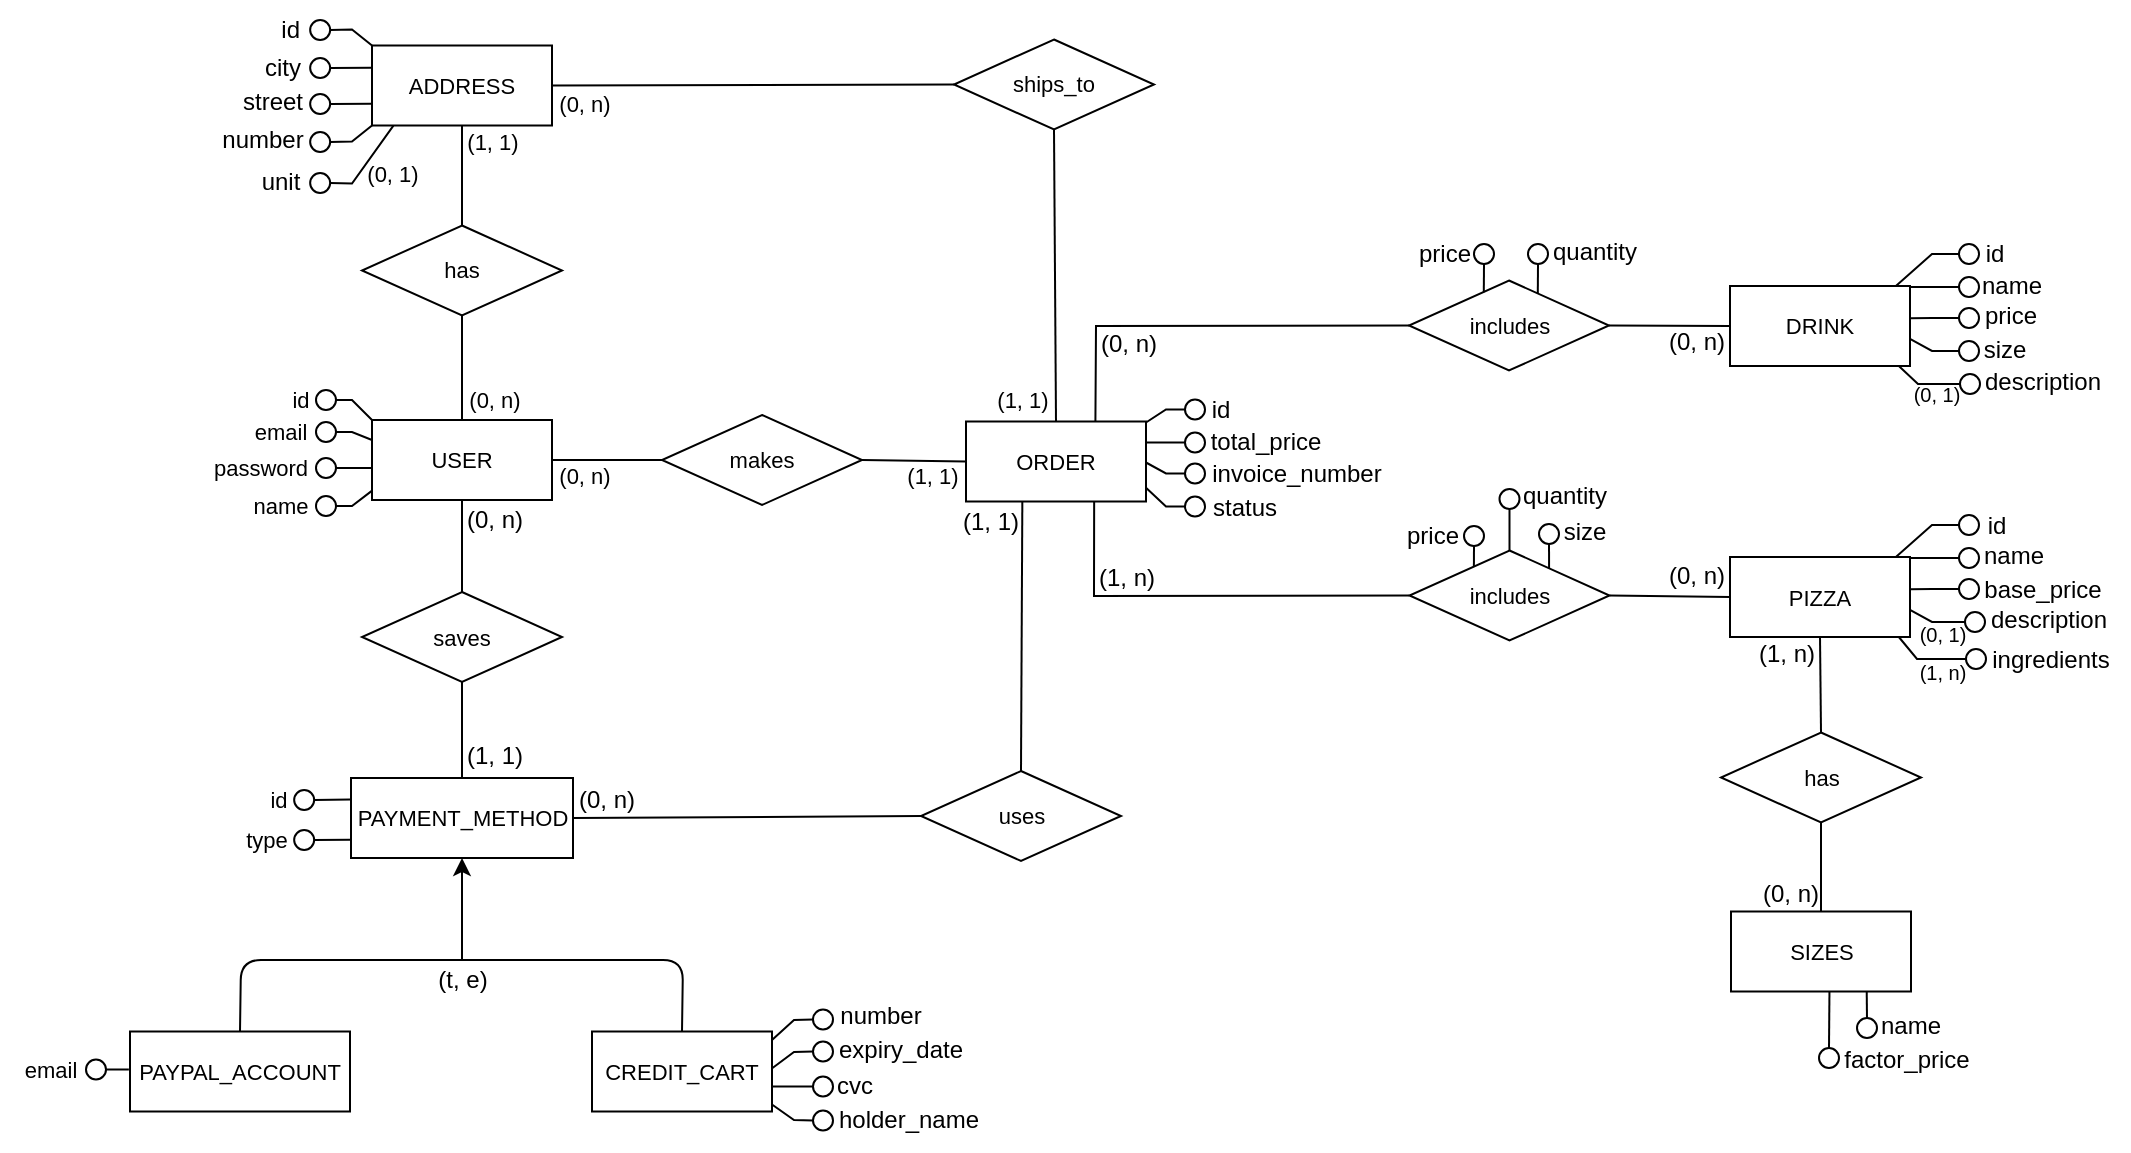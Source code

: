 <mxfile>
    <diagram id="ujC7qTXvSFnnNTNIpO98" name="Page-1">
        <mxGraphModel dx="614" dy="354" grid="1" gridSize="10" guides="1" tooltips="1" connect="1" arrows="1" fold="1" page="1" pageScale="1" pageWidth="1100" pageHeight="850" math="0" shadow="0">
            <root>
                <mxCell id="0"/>
                <mxCell id="1" parent="0"/>
                <mxCell id="2" value="&lt;font style=&quot;color: light-dark(rgb(0, 0, 0), rgb(255, 255, 255));&quot;&gt;USER&lt;/font&gt;" style="rounded=0;whiteSpace=wrap;html=1;fillColor=none;fontSize=11;" parent="1" vertex="1">
                    <mxGeometry x="206" y="311" width="90" height="40" as="geometry"/>
                </mxCell>
                <mxCell id="3" value="" style="ellipse;whiteSpace=wrap;html=1;aspect=fixed;fillColor=light-dark(#FFFFFF,#FFFFFF);fontSize=11;" parent="1" vertex="1">
                    <mxGeometry x="178" y="296" width="10" height="10" as="geometry"/>
                </mxCell>
                <mxCell id="4" value="id" style="text;html=1;align=center;verticalAlign=middle;resizable=0;points=[];autosize=1;strokeColor=none;fillColor=none;fontSize=11;" parent="1" vertex="1">
                    <mxGeometry x="155" y="286" width="30" height="30" as="geometry"/>
                </mxCell>
                <mxCell id="5" value="email" style="text;html=1;align=center;verticalAlign=middle;resizable=0;points=[];autosize=1;strokeColor=none;fillColor=none;fontSize=11;" parent="1" vertex="1">
                    <mxGeometry x="135" y="302" width="50" height="30" as="geometry"/>
                </mxCell>
                <mxCell id="6" value="" style="endArrow=none;html=1;rounded=0;entryX=1;entryY=0.5;entryDx=0;entryDy=0;exitX=0;exitY=0.25;exitDx=0;exitDy=0;fontSize=11;" parent="1" source="2" target="8" edge="1">
                    <mxGeometry width="50" height="50" relative="1" as="geometry">
                        <mxPoint x="206" y="315.8" as="sourcePoint"/>
                        <mxPoint x="176" y="315.8" as="targetPoint"/>
                        <Array as="points">
                            <mxPoint x="196" y="317"/>
                        </Array>
                    </mxGeometry>
                </mxCell>
                <mxCell id="7" value="password" style="text;html=1;align=center;verticalAlign=middle;resizable=0;points=[];autosize=1;strokeColor=none;fillColor=none;fontSize=11;" parent="1" vertex="1">
                    <mxGeometry x="115" y="320" width="70" height="30" as="geometry"/>
                </mxCell>
                <mxCell id="8" value="" style="ellipse;whiteSpace=wrap;html=1;aspect=fixed;fillColor=light-dark(#FFFFFF,#FFFFFF);fontSize=11;" parent="1" vertex="1">
                    <mxGeometry x="178" y="312" width="10" height="10" as="geometry"/>
                </mxCell>
                <mxCell id="9" value="" style="endArrow=none;html=1;rounded=0;entryX=-0.003;entryY=0.889;entryDx=0;entryDy=0;exitX=1;exitY=0.5;exitDx=0;exitDy=0;fontSize=11;entryPerimeter=0;" parent="1" source="11" target="2" edge="1">
                    <mxGeometry width="50" height="50" relative="1" as="geometry">
                        <mxPoint x="196" y="359" as="sourcePoint"/>
                        <mxPoint x="216" y="374" as="targetPoint"/>
                        <Array as="points">
                            <mxPoint x="196" y="354"/>
                        </Array>
                    </mxGeometry>
                </mxCell>
                <mxCell id="10" value="name" style="text;html=1;align=center;verticalAlign=middle;resizable=0;points=[];autosize=1;strokeColor=none;fillColor=none;fontSize=11;" parent="1" vertex="1">
                    <mxGeometry x="135" y="339" width="50" height="30" as="geometry"/>
                </mxCell>
                <mxCell id="11" value="" style="ellipse;whiteSpace=wrap;html=1;aspect=fixed;fillColor=none;fontSize=11;" parent="1" vertex="1">
                    <mxGeometry x="178" y="349" width="10" height="10" as="geometry"/>
                </mxCell>
                <mxCell id="12" value="&lt;font style=&quot;font-size: 11px; color: light-dark(rgb(0, 0, 0), rgb(255, 255, 255));&quot;&gt;(0, n)&lt;/font&gt;" style="text;html=1;align=center;verticalAlign=middle;resizable=0;points=[];autosize=1;strokeColor=none;fillColor=none;" parent="1" vertex="1">
                    <mxGeometry x="287" y="323.5" width="50" height="30" as="geometry"/>
                </mxCell>
                <mxCell id="13" value="" style="endArrow=none;html=1;rounded=0;entryX=1;entryY=0.5;entryDx=0;entryDy=0;fontSize=11;" parent="1" target="15" edge="1">
                    <mxGeometry width="50" height="50" relative="1" as="geometry">
                        <mxPoint x="206" y="335" as="sourcePoint"/>
                        <mxPoint x="181" y="336" as="targetPoint"/>
                    </mxGeometry>
                </mxCell>
                <mxCell id="14" value="" style="endArrow=none;html=1;rounded=0;fontSize=11;exitX=1;exitY=0.5;exitDx=0;exitDy=0;entryX=0;entryY=0.5;entryDx=0;entryDy=0;" parent="1" source="2" target="17" edge="1">
                    <mxGeometry width="50" height="50" relative="1" as="geometry">
                        <mxPoint x="280" y="341.5" as="sourcePoint"/>
                        <mxPoint x="320" y="331.5" as="targetPoint"/>
                        <Array as="points"/>
                    </mxGeometry>
                </mxCell>
                <mxCell id="15" value="" style="ellipse;whiteSpace=wrap;html=1;aspect=fixed;fillColor=none;fontSize=11;" parent="1" vertex="1">
                    <mxGeometry x="178" y="330" width="10" height="10" as="geometry"/>
                </mxCell>
                <mxCell id="16" value="" style="endArrow=none;html=1;rounded=0;exitX=0;exitY=0;exitDx=0;exitDy=0;fontSize=11;entryX=1;entryY=0.5;entryDx=0;entryDy=0;" parent="1" source="2" target="3" edge="1">
                    <mxGeometry width="50" height="50" relative="1" as="geometry">
                        <mxPoint x="216" y="331" as="sourcePoint"/>
                        <mxPoint x="186" y="306" as="targetPoint"/>
                        <Array as="points">
                            <mxPoint x="196" y="301"/>
                        </Array>
                    </mxGeometry>
                </mxCell>
                <mxCell id="17" value="makes" style="shape=rhombus;perimeter=rhombusPerimeter;whiteSpace=wrap;html=1;align=center;fillColor=none;fontSize=11;" parent="1" vertex="1">
                    <mxGeometry x="351" y="308.5" width="100" height="45" as="geometry"/>
                </mxCell>
                <mxCell id="19" value="has" style="shape=rhombus;perimeter=rhombusPerimeter;whiteSpace=wrap;html=1;align=center;fillColor=none;fontSize=11;" parent="1" vertex="1">
                    <mxGeometry x="201" y="213.75" width="100" height="45" as="geometry"/>
                </mxCell>
                <mxCell id="20" value="" style="endArrow=none;html=1;rounded=0;fontSize=11;exitX=0.5;exitY=0;exitDx=0;exitDy=0;entryX=0.5;entryY=1;entryDx=0;entryDy=0;" parent="1" source="2" target="19" edge="1">
                    <mxGeometry width="50" height="50" relative="1" as="geometry">
                        <mxPoint x="306" y="341" as="sourcePoint"/>
                        <mxPoint x="363" y="341" as="targetPoint"/>
                        <Array as="points"/>
                    </mxGeometry>
                </mxCell>
                <mxCell id="21" value="" style="endArrow=none;html=1;rounded=0;fontSize=11;exitX=0.5;exitY=0;exitDx=0;exitDy=0;entryX=0.5;entryY=1;entryDx=0;entryDy=0;" parent="1" source="19" target="79" edge="1">
                    <mxGeometry width="50" height="50" relative="1" as="geometry">
                        <mxPoint x="261" y="328.75" as="sourcePoint"/>
                        <mxPoint x="167" y="220.25" as="targetPoint"/>
                        <Array as="points"/>
                    </mxGeometry>
                </mxCell>
                <mxCell id="22" value="&lt;font style=&quot;font-size: 11px; color: light-dark(rgb(0, 0, 0), rgb(255, 255, 255));&quot;&gt;(0, n)&lt;/font&gt;" style="text;html=1;align=center;verticalAlign=middle;resizable=0;points=[];autosize=1;strokeColor=none;fillColor=none;" parent="1" vertex="1">
                    <mxGeometry x="242" y="286" width="50" height="30" as="geometry"/>
                </mxCell>
                <mxCell id="23" value="&lt;font style=&quot;font-size: 11px; color: light-dark(rgb(0, 0, 0), rgb(255, 255, 255));&quot;&gt;(1, 1)&lt;/font&gt;" style="text;html=1;align=center;verticalAlign=middle;resizable=0;points=[];autosize=1;strokeColor=none;fillColor=none;" parent="1" vertex="1">
                    <mxGeometry x="241" y="156.75" width="50" height="30" as="geometry"/>
                </mxCell>
                <mxCell id="lTCLBKJIologyi5DEeY1-86" value="ORDER" style="rounded=0;whiteSpace=wrap;html=1;fillColor=none;fontSize=11;" parent="1" vertex="1">
                    <mxGeometry x="503" y="311.75" width="90" height="40" as="geometry"/>
                </mxCell>
                <mxCell id="lTCLBKJIologyi5DEeY1-87" value="total_price" style="text;strokeColor=none;align=center;fillColor=none;html=1;verticalAlign=middle;whiteSpace=wrap;rounded=0;" parent="1" vertex="1">
                    <mxGeometry x="622.5" y="307.25" width="60" height="30" as="geometry"/>
                </mxCell>
                <mxCell id="lTCLBKJIologyi5DEeY1-88" value="status" style="text;html=1;align=center;verticalAlign=middle;resizable=0;points=[];autosize=1;strokeColor=none;fillColor=none;" parent="1" vertex="1">
                    <mxGeometry x="611.5" y="340" width="60" height="30" as="geometry"/>
                </mxCell>
                <mxCell id="lTCLBKJIologyi5DEeY1-89" value="" style="ellipse;whiteSpace=wrap;html=1;aspect=fixed;fillColor=light-dark(#FFFFFF,#FFFFFF);fontSize=11;" parent="1" vertex="1">
                    <mxGeometry x="612.5" y="300.75" width="10" height="10" as="geometry"/>
                </mxCell>
                <mxCell id="lTCLBKJIologyi5DEeY1-90" value="" style="ellipse;whiteSpace=wrap;html=1;aspect=fixed;fillColor=none;fontSize=11;" parent="1" vertex="1">
                    <mxGeometry x="612.5" y="317.25" width="10" height="10" as="geometry"/>
                </mxCell>
                <mxCell id="lTCLBKJIologyi5DEeY1-91" value="" style="endArrow=none;html=1;rounded=0;entryX=1;entryY=0.25;entryDx=0;entryDy=0;fontSize=11;exitX=0;exitY=0.5;exitDx=0;exitDy=0;" parent="1" source="lTCLBKJIologyi5DEeY1-89" edge="1">
                    <mxGeometry width="50" height="50" relative="1" as="geometry">
                        <mxPoint x="643" y="328.25" as="sourcePoint"/>
                        <mxPoint x="593" y="312.25" as="targetPoint"/>
                        <Array as="points">
                            <mxPoint x="603" y="305.75"/>
                        </Array>
                    </mxGeometry>
                </mxCell>
                <mxCell id="lTCLBKJIologyi5DEeY1-92" value="id" style="text;html=1;align=center;verticalAlign=middle;resizable=0;points=[];autosize=1;strokeColor=none;fillColor=none;" parent="1" vertex="1">
                    <mxGeometry x="614.5" y="290.75" width="30" height="30" as="geometry"/>
                </mxCell>
                <mxCell id="lTCLBKJIologyi5DEeY1-93" value="" style="endArrow=none;html=1;rounded=0;entryX=1;entryY=0.5;entryDx=0;entryDy=0;fontSize=11;exitX=0;exitY=0.5;exitDx=0;exitDy=0;" parent="1" source="lTCLBKJIologyi5DEeY1-90" edge="1">
                    <mxGeometry width="50" height="50" relative="1" as="geometry">
                        <mxPoint x="618" y="314.75" as="sourcePoint"/>
                        <mxPoint x="593" y="322.25" as="targetPoint"/>
                    </mxGeometry>
                </mxCell>
                <mxCell id="lTCLBKJIologyi5DEeY1-94" value="" style="ellipse;whiteSpace=wrap;html=1;aspect=fixed;fillColor=light-dark(#FFFFFF,#FFFFFF);fontSize=11;" parent="1" vertex="1">
                    <mxGeometry x="612.5" y="332.75" width="10" height="10" as="geometry"/>
                </mxCell>
                <mxCell id="lTCLBKJIologyi5DEeY1-95" value="" style="endArrow=none;html=1;rounded=0;entryX=1;entryY=0.75;entryDx=0;entryDy=0;fontSize=11;exitX=0;exitY=0.5;exitDx=0;exitDy=0;" parent="1" source="lTCLBKJIologyi5DEeY1-94" edge="1">
                    <mxGeometry width="50" height="50" relative="1" as="geometry">
                        <mxPoint x="618" y="332.75" as="sourcePoint"/>
                        <mxPoint x="593" y="332.25" as="targetPoint"/>
                        <Array as="points">
                            <mxPoint x="603" y="337.75"/>
                        </Array>
                    </mxGeometry>
                </mxCell>
                <mxCell id="lTCLBKJIologyi5DEeY1-96" value="" style="endArrow=none;html=1;rounded=0;entryX=1;entryY=0.828;entryDx=0;entryDy=0;fontSize=11;exitX=0;exitY=0.5;exitDx=0;exitDy=0;entryPerimeter=0;" parent="1" source="lTCLBKJIologyi5DEeY1-97" target="lTCLBKJIologyi5DEeY1-86" edge="1">
                    <mxGeometry width="50" height="50" relative="1" as="geometry">
                        <mxPoint x="618" y="348.25" as="sourcePoint"/>
                        <mxPoint x="603" y="342.25" as="targetPoint"/>
                        <Array as="points">
                            <mxPoint x="603" y="354.25"/>
                        </Array>
                    </mxGeometry>
                </mxCell>
                <mxCell id="lTCLBKJIologyi5DEeY1-97" value="" style="ellipse;whiteSpace=wrap;html=1;aspect=fixed;fillColor=none;fontSize=11;" parent="1" vertex="1">
                    <mxGeometry x="612.5" y="349.25" width="10" height="10" as="geometry"/>
                </mxCell>
                <mxCell id="lTCLBKJIologyi5DEeY1-98" value="invoice_number" style="text;html=1;align=center;verticalAlign=middle;resizable=0;points=[];autosize=1;strokeColor=none;fillColor=none;" parent="1" vertex="1">
                    <mxGeometry x="612.5" y="323.25" width="110" height="30" as="geometry"/>
                </mxCell>
                <mxCell id="lTCLBKJIologyi5DEeY1-103" value="" style="endArrow=none;html=1;rounded=0;fontSize=11;exitX=1;exitY=0.5;exitDx=0;exitDy=0;entryX=0;entryY=0.5;entryDx=0;entryDy=0;" parent="1" source="17" target="lTCLBKJIologyi5DEeY1-86" edge="1">
                    <mxGeometry width="50" height="50" relative="1" as="geometry">
                        <mxPoint x="306" y="341" as="sourcePoint"/>
                        <mxPoint x="363" y="341" as="targetPoint"/>
                        <Array as="points"/>
                    </mxGeometry>
                </mxCell>
                <mxCell id="lTCLBKJIologyi5DEeY1-104" value="&lt;font style=&quot;font-size: 11px; color: light-dark(rgb(0, 0, 0), rgb(255, 255, 255));&quot;&gt;(1, 1)&lt;/font&gt;" style="text;html=1;align=center;verticalAlign=middle;resizable=0;points=[];autosize=1;strokeColor=none;fillColor=none;" parent="1" vertex="1">
                    <mxGeometry x="461" y="324.25" width="50" height="30" as="geometry"/>
                </mxCell>
                <mxCell id="lTCLBKJIologyi5DEeY1-106" value="" style="endArrow=none;html=1;rounded=0;fontSize=11;exitX=0.712;exitY=1.003;exitDx=0;exitDy=0;entryX=0;entryY=0.5;entryDx=0;entryDy=0;exitPerimeter=0;" parent="1" source="lTCLBKJIologyi5DEeY1-86" target="93" edge="1">
                    <mxGeometry width="50" height="50" relative="1" as="geometry">
                        <mxPoint x="306" y="341" as="sourcePoint"/>
                        <mxPoint x="361" y="341" as="targetPoint"/>
                        <Array as="points">
                            <mxPoint x="567" y="399"/>
                        </Array>
                    </mxGeometry>
                </mxCell>
                <mxCell id="lTCLBKJIologyi5DEeY1-108" value="(1, n)" style="text;html=1;align=center;verticalAlign=middle;resizable=0;points=[];autosize=1;strokeColor=none;fillColor=none;" parent="1" vertex="1">
                    <mxGeometry x="558" y="375" width="50" height="30" as="geometry"/>
                </mxCell>
                <mxCell id="lTCLBKJIologyi5DEeY1-117" value="&lt;font style=&quot;color: light-dark(rgb(0, 0, 0), rgb(255, 255, 255));&quot;&gt;PIZZA&lt;/font&gt;" style="rounded=0;whiteSpace=wrap;html=1;fillColor=none;fontSize=11;" parent="1" vertex="1">
                    <mxGeometry x="885" y="379.5" width="90" height="40" as="geometry"/>
                </mxCell>
                <mxCell id="lTCLBKJIologyi5DEeY1-118" value="name" style="text;strokeColor=none;align=center;fillColor=none;html=1;verticalAlign=middle;whiteSpace=wrap;rounded=0;" parent="1" vertex="1">
                    <mxGeometry x="997" y="364" width="60" height="30" as="geometry"/>
                </mxCell>
                <mxCell id="lTCLBKJIologyi5DEeY1-119" value="base_price" style="text;html=1;align=center;verticalAlign=middle;resizable=0;points=[];autosize=1;strokeColor=none;fillColor=none;" parent="1" vertex="1">
                    <mxGeometry x="1000.5" y="380.5" width="80" height="30" as="geometry"/>
                </mxCell>
                <mxCell id="lTCLBKJIologyi5DEeY1-120" value="" style="ellipse;whiteSpace=wrap;html=1;aspect=fixed;fillColor=light-dark(#FFFFFF,#FFFFFF);fontSize=11;" parent="1" vertex="1">
                    <mxGeometry x="999.5" y="358.5" width="10" height="10" as="geometry"/>
                </mxCell>
                <mxCell id="lTCLBKJIologyi5DEeY1-121" value="" style="ellipse;whiteSpace=wrap;html=1;aspect=fixed;fillColor=none;fontSize=11;" parent="1" vertex="1">
                    <mxGeometry x="999.5" y="375" width="10" height="10" as="geometry"/>
                </mxCell>
                <mxCell id="lTCLBKJIologyi5DEeY1-122" value="" style="endArrow=none;html=1;rounded=0;entryX=0.92;entryY=0.004;entryDx=0;entryDy=0;fontSize=11;exitX=0;exitY=0.5;exitDx=0;exitDy=0;entryPerimeter=0;" parent="1" source="lTCLBKJIologyi5DEeY1-120" target="lTCLBKJIologyi5DEeY1-117" edge="1">
                    <mxGeometry width="50" height="50" relative="1" as="geometry">
                        <mxPoint x="1026" y="386" as="sourcePoint"/>
                        <mxPoint x="969.96" y="374.62" as="targetPoint"/>
                        <Array as="points">
                            <mxPoint x="986" y="363.5"/>
                        </Array>
                    </mxGeometry>
                </mxCell>
                <mxCell id="lTCLBKJIologyi5DEeY1-123" value="id" style="text;html=1;align=center;verticalAlign=middle;resizable=0;points=[];autosize=1;strokeColor=none;fillColor=none;" parent="1" vertex="1">
                    <mxGeometry x="1002.5" y="348.5" width="30" height="30" as="geometry"/>
                </mxCell>
                <mxCell id="lTCLBKJIologyi5DEeY1-124" value="" style="endArrow=none;html=1;rounded=0;entryX=1;entryY=0.262;entryDx=0;entryDy=0;fontSize=11;exitX=0;exitY=0.5;exitDx=0;exitDy=0;entryPerimeter=0;" parent="1" source="lTCLBKJIologyi5DEeY1-121" edge="1">
                    <mxGeometry width="50" height="50" relative="1" as="geometry">
                        <mxPoint x="1001" y="372.5" as="sourcePoint"/>
                        <mxPoint x="975.0" y="379.98" as="targetPoint"/>
                    </mxGeometry>
                </mxCell>
                <mxCell id="lTCLBKJIologyi5DEeY1-125" value="" style="ellipse;whiteSpace=wrap;html=1;aspect=fixed;fillColor=none;fontSize=11;" parent="1" vertex="1">
                    <mxGeometry x="999.5" y="390.5" width="10" height="10" as="geometry"/>
                </mxCell>
                <mxCell id="lTCLBKJIologyi5DEeY1-126" value="" style="endArrow=none;html=1;rounded=0;entryX=1.002;entryY=0.402;entryDx=0;entryDy=0;fontSize=11;exitX=0;exitY=0.5;exitDx=0;exitDy=0;entryPerimeter=0;" parent="1" source="lTCLBKJIologyi5DEeY1-125" target="lTCLBKJIologyi5DEeY1-117" edge="1">
                    <mxGeometry width="50" height="50" relative="1" as="geometry">
                        <mxPoint x="1001" y="390.5" as="sourcePoint"/>
                        <mxPoint x="975.0" y="389.5" as="targetPoint"/>
                        <Array as="points">
                            <mxPoint x="986" y="395.5"/>
                        </Array>
                    </mxGeometry>
                </mxCell>
                <mxCell id="lTCLBKJIologyi5DEeY1-127" value="" style="endArrow=none;html=1;rounded=0;entryX=1;entryY=0.661;entryDx=0;entryDy=0;fontSize=11;exitX=0;exitY=0.5;exitDx=0;exitDy=0;entryPerimeter=0;" parent="1" source="lTCLBKJIologyi5DEeY1-128" target="lTCLBKJIologyi5DEeY1-117" edge="1">
                    <mxGeometry width="50" height="50" relative="1" as="geometry">
                        <mxPoint x="1001" y="406" as="sourcePoint"/>
                        <mxPoint x="975.0" y="402.62" as="targetPoint"/>
                        <Array as="points">
                            <mxPoint x="986" y="412"/>
                        </Array>
                    </mxGeometry>
                </mxCell>
                <mxCell id="lTCLBKJIologyi5DEeY1-128" value="" style="ellipse;whiteSpace=wrap;html=1;aspect=fixed;fillColor=none;fontSize=11;" parent="1" vertex="1">
                    <mxGeometry x="1002.5" y="407" width="10" height="10" as="geometry"/>
                </mxCell>
                <mxCell id="lTCLBKJIologyi5DEeY1-129" value="description" style="text;html=1;align=center;verticalAlign=middle;resizable=0;points=[];autosize=1;strokeColor=none;fillColor=none;" parent="1" vertex="1">
                    <mxGeometry x="1003.5" y="396" width="80" height="30" as="geometry"/>
                </mxCell>
                <mxCell id="lTCLBKJIologyi5DEeY1-132" value="&lt;font style=&quot;color: light-dark(rgb(0, 0, 0), rgb(255, 255, 255)); font-size: 10px;&quot;&gt;(0, 1)&lt;/font&gt;" style="text;html=1;align=center;verticalAlign=middle;resizable=0;points=[];autosize=1;strokeColor=none;fillColor=none;" parent="1" vertex="1">
                    <mxGeometry x="965.5" y="402.5" width="50" height="30" as="geometry"/>
                </mxCell>
                <mxCell id="lTCLBKJIologyi5DEeY1-153" value="(0, n)" style="text;html=1;align=center;verticalAlign=middle;resizable=0;points=[];autosize=1;strokeColor=none;fillColor=none;" parent="1" vertex="1">
                    <mxGeometry x="843" y="373.5" width="50" height="30" as="geometry"/>
                </mxCell>
                <mxCell id="lTCLBKJIologyi5DEeY1-154" value="" style="endArrow=none;html=1;rounded=0;fontSize=11;exitX=1;exitY=0.5;exitDx=0;exitDy=0;entryX=0;entryY=0.5;entryDx=0;entryDy=0;" parent="1" source="93" target="lTCLBKJIologyi5DEeY1-117" edge="1">
                    <mxGeometry width="50" height="50" relative="1" as="geometry">
                        <mxPoint x="766.5" y="486" as="sourcePoint"/>
                        <mxPoint x="776.5" y="451" as="targetPoint"/>
                        <Array as="points"/>
                    </mxGeometry>
                </mxCell>
                <mxCell id="62" value="" style="ellipse;whiteSpace=wrap;html=1;aspect=fixed;fillColor=none;" parent="1" vertex="1">
                    <mxGeometry x="175.08" y="167" width="10" height="10" as="geometry"/>
                </mxCell>
                <mxCell id="63" value="" style="endArrow=none;html=1;rounded=0;exitX=1;exitY=0.5;exitDx=0;exitDy=0;entryX=0;entryY=1;entryDx=0;entryDy=0;" parent="1" source="62" target="79" edge="1">
                    <mxGeometry width="50" height="50" relative="1" as="geometry">
                        <mxPoint x="177.08" y="174" as="sourcePoint"/>
                        <mxPoint x="203.2" y="160.56" as="targetPoint"/>
                        <Array as="points">
                            <mxPoint x="196" y="171.75"/>
                        </Array>
                    </mxGeometry>
                </mxCell>
                <mxCell id="64" value="street" style="text;html=1;align=center;verticalAlign=middle;resizable=0;points=[];autosize=1;strokeColor=none;fillColor=none;" parent="1" vertex="1">
                    <mxGeometry x="131" y="136.75" width="50" height="30" as="geometry"/>
                </mxCell>
                <mxCell id="65" value="" style="endArrow=none;html=1;rounded=0;exitX=1;exitY=0.5;exitDx=0;exitDy=0;entryX=0.119;entryY=1.001;entryDx=0;entryDy=0;entryPerimeter=0;" parent="1" source="67" target="79" edge="1">
                    <mxGeometry width="50" height="50" relative="1" as="geometry">
                        <mxPoint x="170.08" y="195" as="sourcePoint"/>
                        <mxPoint x="226" y="178.75" as="targetPoint"/>
                        <Array as="points">
                            <mxPoint x="196" y="192.75"/>
                        </Array>
                    </mxGeometry>
                </mxCell>
                <mxCell id="66" value="number" style="text;html=1;align=center;verticalAlign=middle;resizable=0;points=[];autosize=1;strokeColor=none;fillColor=none;" parent="1" vertex="1">
                    <mxGeometry x="121" y="155.75" width="60" height="30" as="geometry"/>
                </mxCell>
                <mxCell id="67" value="" style="ellipse;whiteSpace=wrap;html=1;aspect=fixed;fillColor=none;" parent="1" vertex="1">
                    <mxGeometry x="175.08" y="187.5" width="10" height="10" as="geometry"/>
                </mxCell>
                <mxCell id="68" value="" style="endArrow=none;html=1;rounded=0;exitX=1;exitY=0.5;exitDx=0;exitDy=0;entryX=-0.001;entryY=0.728;entryDx=0;entryDy=0;entryPerimeter=0;" parent="1" source="69" target="79" edge="1">
                    <mxGeometry width="50" height="50" relative="1" as="geometry">
                        <mxPoint x="176.97" y="153.04" as="sourcePoint"/>
                        <mxPoint x="200.08" y="153.5" as="targetPoint"/>
                    </mxGeometry>
                </mxCell>
                <mxCell id="69" value="" style="ellipse;whiteSpace=wrap;html=1;aspect=fixed;fillColor=none;" parent="1" vertex="1">
                    <mxGeometry x="175.08" y="148" width="10" height="10" as="geometry"/>
                </mxCell>
                <mxCell id="70" value="city" style="text;html=1;align=center;verticalAlign=middle;resizable=0;points=[];autosize=1;strokeColor=none;fillColor=none;" parent="1" vertex="1">
                    <mxGeometry x="141" y="119.5" width="40" height="30" as="geometry"/>
                </mxCell>
                <mxCell id="72" value="unit" style="text;html=1;align=center;verticalAlign=middle;resizable=0;points=[];autosize=1;strokeColor=none;fillColor=none;" parent="1" vertex="1">
                    <mxGeometry x="140" y="177" width="40" height="30" as="geometry"/>
                </mxCell>
                <mxCell id="74" value="" style="ellipse;whiteSpace=wrap;html=1;aspect=fixed;fillColor=none;" parent="1" vertex="1">
                    <mxGeometry x="175.08" y="130" width="10" height="10" as="geometry"/>
                </mxCell>
                <mxCell id="76" value="" style="endArrow=none;html=1;rounded=0;exitX=1;exitY=0.5;exitDx=0;exitDy=0;entryX=0;entryY=0;entryDx=0;entryDy=0;" parent="1" source="77" target="79" edge="1">
                    <mxGeometry width="50" height="50" relative="1" as="geometry">
                        <mxPoint x="176.97" y="114.04" as="sourcePoint"/>
                        <mxPoint x="210.46" y="143.07" as="targetPoint"/>
                        <Array as="points">
                            <mxPoint x="196" y="115.75"/>
                        </Array>
                    </mxGeometry>
                </mxCell>
                <mxCell id="77" value="" style="ellipse;whiteSpace=wrap;html=1;aspect=fixed;fillColor=light-dark(#FFFFFF,#FFFFFF);" parent="1" vertex="1">
                    <mxGeometry x="175.08" y="111" width="10" height="10" as="geometry"/>
                </mxCell>
                <mxCell id="79" value="&lt;font style=&quot;color: light-dark(rgb(0, 0, 0), rgb(255, 255, 255));&quot;&gt;ADDRESS&lt;/font&gt;" style="rounded=0;whiteSpace=wrap;html=1;fillColor=none;fontSize=11;" parent="1" vertex="1">
                    <mxGeometry x="206" y="123.75" width="90" height="40" as="geometry"/>
                </mxCell>
                <mxCell id="81" value="id" style="text;html=1;align=right;verticalAlign=middle;resizable=0;points=[];autosize=1;strokeColor=none;fillColor=none;" parent="1" vertex="1">
                    <mxGeometry x="141" y="101" width="30" height="30" as="geometry"/>
                </mxCell>
                <mxCell id="83" value="" style="endArrow=none;html=1;rounded=0;exitX=1;exitY=0.5;exitDx=0;exitDy=0;entryX=-0.001;entryY=0.279;entryDx=0;entryDy=0;entryPerimeter=0;" parent="1" source="74" target="79" edge="1">
                    <mxGeometry width="50" height="50" relative="1" as="geometry">
                        <mxPoint x="186.97" y="163.04" as="sourcePoint"/>
                        <mxPoint x="210.08" y="163.5" as="targetPoint"/>
                    </mxGeometry>
                </mxCell>
                <mxCell id="86" value="&lt;font style=&quot;font-size: 11px; color: light-dark(rgb(0, 0, 0), rgb(255, 255, 255));&quot;&gt;(0, 1)&lt;/font&gt;" style="text;html=1;align=center;verticalAlign=middle;resizable=0;points=[];autosize=1;strokeColor=none;fillColor=none;" parent="1" vertex="1">
                    <mxGeometry x="191" y="173" width="50" height="30" as="geometry"/>
                </mxCell>
                <mxCell id="87" value="ships_to" style="shape=rhombus;perimeter=rhombusPerimeter;whiteSpace=wrap;html=1;align=center;fillColor=none;fontSize=11;" parent="1" vertex="1">
                    <mxGeometry x="497" y="120.75" width="100" height="45" as="geometry"/>
                </mxCell>
                <mxCell id="88" value="" style="endArrow=none;html=1;rounded=0;fontSize=11;exitX=1;exitY=0.5;exitDx=0;exitDy=0;entryX=0;entryY=0.5;entryDx=0;entryDy=0;" parent="1" source="79" target="87" edge="1">
                    <mxGeometry width="50" height="50" relative="1" as="geometry">
                        <mxPoint x="261" y="321" as="sourcePoint"/>
                        <mxPoint x="261" y="269" as="targetPoint"/>
                        <Array as="points"/>
                    </mxGeometry>
                </mxCell>
                <mxCell id="89" value="" style="endArrow=none;html=1;rounded=0;fontSize=11;exitX=0.5;exitY=0;exitDx=0;exitDy=0;entryX=0.5;entryY=1;entryDx=0;entryDy=0;" parent="1" source="lTCLBKJIologyi5DEeY1-86" target="87" edge="1">
                    <mxGeometry width="50" height="50" relative="1" as="geometry">
                        <mxPoint x="261" y="321" as="sourcePoint"/>
                        <mxPoint x="261" y="269" as="targetPoint"/>
                        <Array as="points"/>
                    </mxGeometry>
                </mxCell>
                <mxCell id="90" value="&lt;font style=&quot;font-size: 11px; color: light-dark(rgb(0, 0, 0), rgb(255, 255, 255));&quot;&gt;(1, 1)&lt;/font&gt;" style="text;html=1;align=center;verticalAlign=middle;resizable=0;points=[];autosize=1;strokeColor=none;fillColor=none;" parent="1" vertex="1">
                    <mxGeometry x="505.5" y="286" width="50" height="30" as="geometry"/>
                </mxCell>
                <mxCell id="91" value="&lt;font style=&quot;font-size: 11px; color: light-dark(rgb(0, 0, 0), rgb(255, 255, 255));&quot;&gt;(0, n)&lt;/font&gt;" style="text;html=1;align=center;verticalAlign=middle;resizable=0;points=[];autosize=1;strokeColor=none;fillColor=none;" parent="1" vertex="1">
                    <mxGeometry x="287" y="138" width="50" height="30" as="geometry"/>
                </mxCell>
                <mxCell id="93" value="includes" style="shape=rhombus;perimeter=rhombusPerimeter;whiteSpace=wrap;html=1;align=center;fillColor=none;fontSize=11;" parent="1" vertex="1">
                    <mxGeometry x="724.75" y="376.25" width="100" height="45" as="geometry"/>
                </mxCell>
                <mxCell id="97" value="" style="ellipse;whiteSpace=wrap;html=1;aspect=fixed;fillColor=none;fontSize=11;direction=west;portConstraint=none;" parent="1" vertex="1">
                    <mxGeometry x="769.75" y="345.5" width="10" height="10" as="geometry"/>
                </mxCell>
                <mxCell id="103" value="" style="ellipse;whiteSpace=wrap;html=1;aspect=fixed;fillColor=none;fontSize=11;direction=west;portConstraint=none;" parent="1" vertex="1">
                    <mxGeometry x="752" y="364" width="10" height="10" as="geometry"/>
                </mxCell>
                <mxCell id="104" value="" style="endArrow=none;html=1;rounded=0;entryX=0.322;entryY=0.177;entryDx=0;entryDy=0;fontSize=11;exitX=0.5;exitY=0;exitDx=0;exitDy=0;entryPerimeter=0;" parent="1" source="103" target="93" edge="1">
                    <mxGeometry width="50" height="50" relative="1" as="geometry">
                        <mxPoint x="789.5" y="322.25" as="sourcePoint"/>
                        <mxPoint x="824.75" y="322" as="targetPoint"/>
                    </mxGeometry>
                </mxCell>
                <mxCell id="105" value="quantity" style="text;html=1;align=center;verticalAlign=middle;resizable=0;points=[];autosize=1;strokeColor=none;fillColor=none;" parent="1" vertex="1">
                    <mxGeometry x="767" y="333.5" width="70" height="30" as="geometry"/>
                </mxCell>
                <mxCell id="106" value="" style="endArrow=none;html=1;rounded=0;fontSize=11;exitX=0.5;exitY=0;exitDx=0;exitDy=0;entryX=0.5;entryY=0;entryDx=0;entryDy=0;" parent="1" source="97" target="93" edge="1">
                    <mxGeometry width="50" height="50" relative="1" as="geometry">
                        <mxPoint x="767.75" y="341" as="sourcePoint"/>
                        <mxPoint x="784.75" y="341" as="targetPoint"/>
                    </mxGeometry>
                </mxCell>
                <mxCell id="107" value="price" style="text;html=1;align=center;verticalAlign=middle;resizable=0;points=[];autosize=1;strokeColor=none;fillColor=none;" parent="1" vertex="1">
                    <mxGeometry x="710.5" y="354.25" width="50" height="30" as="geometry"/>
                </mxCell>
                <mxCell id="108" value="" style="ellipse;whiteSpace=wrap;html=1;aspect=fixed;fillColor=none;fontSize=11;direction=west;portConstraint=none;" parent="1" vertex="1">
                    <mxGeometry x="789.5" y="363" width="10" height="10" as="geometry"/>
                </mxCell>
                <mxCell id="109" value="" style="endArrow=none;html=1;rounded=0;fontSize=11;exitX=0.5;exitY=0;exitDx=0;exitDy=0;entryX=0.698;entryY=0.194;entryDx=0;entryDy=0;entryPerimeter=0;" parent="1" source="108" target="93" edge="1">
                    <mxGeometry width="50" height="50" relative="1" as="geometry">
                        <mxPoint x="776.5" y="359.25" as="sourcePoint"/>
                        <mxPoint x="823.75" y="358" as="targetPoint"/>
                    </mxGeometry>
                </mxCell>
                <mxCell id="110" value="size" style="text;html=1;align=center;verticalAlign=middle;resizable=0;points=[];autosize=1;strokeColor=none;fillColor=none;" parent="1" vertex="1">
                    <mxGeometry x="791.5" y="352" width="40" height="30" as="geometry"/>
                </mxCell>
                <mxCell id="112" value="" style="endArrow=none;html=1;rounded=0;fontSize=11;exitX=0.5;exitY=1;exitDx=0;exitDy=0;entryX=0.5;entryY=0;entryDx=0;entryDy=0;" parent="1" source="2" target="113" edge="1">
                    <mxGeometry width="50" height="50" relative="1" as="geometry">
                        <mxPoint x="261" y="321" as="sourcePoint"/>
                        <mxPoint x="261" y="269" as="targetPoint"/>
                        <Array as="points"/>
                    </mxGeometry>
                </mxCell>
                <mxCell id="113" value="saves" style="shape=rhombus;perimeter=rhombusPerimeter;whiteSpace=wrap;html=1;align=center;fillColor=none;fontSize=11;" parent="1" vertex="1">
                    <mxGeometry x="201" y="397" width="100" height="45" as="geometry"/>
                </mxCell>
                <mxCell id="114" value="&lt;font style=&quot;color: light-dark(rgb(0, 0, 0), rgb(255, 255, 255));&quot;&gt;PAYMENT_METHOD&lt;/font&gt;" style="rounded=0;whiteSpace=wrap;html=1;fillColor=none;fontSize=11;" parent="1" vertex="1">
                    <mxGeometry x="195.5" y="490" width="111" height="40" as="geometry"/>
                </mxCell>
                <mxCell id="115" value="" style="endArrow=none;html=1;rounded=0;fontSize=11;exitX=0.5;exitY=1;exitDx=0;exitDy=0;entryX=0.5;entryY=0;entryDx=0;entryDy=0;" parent="1" source="113" target="114" edge="1">
                    <mxGeometry width="50" height="50" relative="1" as="geometry">
                        <mxPoint x="261" y="361" as="sourcePoint"/>
                        <mxPoint x="261" y="413" as="targetPoint"/>
                        <Array as="points"/>
                    </mxGeometry>
                </mxCell>
                <mxCell id="116" value="" style="ellipse;whiteSpace=wrap;html=1;aspect=fixed;fillColor=light-dark(#FFFFFF,#FFFFFF);fontSize=11;" parent="1" vertex="1">
                    <mxGeometry x="167.08" y="496" width="10" height="10" as="geometry"/>
                </mxCell>
                <mxCell id="117" value="id" style="text;html=1;align=center;verticalAlign=middle;resizable=0;points=[];autosize=1;strokeColor=none;fillColor=none;fontSize=11;" parent="1" vertex="1">
                    <mxGeometry x="144.08" y="486" width="30" height="30" as="geometry"/>
                </mxCell>
                <mxCell id="118" value="type" style="text;html=1;align=center;verticalAlign=middle;resizable=0;points=[];autosize=1;strokeColor=none;fillColor=none;fontSize=11;" parent="1" vertex="1">
                    <mxGeometry x="133" y="506" width="40" height="30" as="geometry"/>
                </mxCell>
                <mxCell id="119" value="" style="endArrow=none;html=1;rounded=0;entryX=1;entryY=0.5;entryDx=0;entryDy=0;exitX=-0.002;exitY=0.772;exitDx=0;exitDy=0;fontSize=11;exitPerimeter=0;" parent="1" source="114" target="120" edge="1">
                    <mxGeometry width="50" height="50" relative="1" as="geometry">
                        <mxPoint x="196.5" y="511.5" as="sourcePoint"/>
                        <mxPoint x="166.5" y="506.3" as="targetPoint"/>
                    </mxGeometry>
                </mxCell>
                <mxCell id="120" value="" style="ellipse;whiteSpace=wrap;html=1;aspect=fixed;fillColor=none;fontSize=11;" parent="1" vertex="1">
                    <mxGeometry x="167.08" y="516" width="10" height="10" as="geometry"/>
                </mxCell>
                <mxCell id="122" value="" style="endArrow=none;html=1;rounded=0;fontSize=11;entryX=1;entryY=0.5;entryDx=0;entryDy=0;exitX=-0.003;exitY=0.27;exitDx=0;exitDy=0;exitPerimeter=0;" parent="1" source="114" target="116" edge="1">
                    <mxGeometry width="50" height="50" relative="1" as="geometry">
                        <mxPoint x="187" y="501" as="sourcePoint"/>
                        <mxPoint x="176.5" y="496.5" as="targetPoint"/>
                    </mxGeometry>
                </mxCell>
                <mxCell id="127" value="" style="endArrow=classic;html=1;entryX=0.5;entryY=1;entryDx=0;entryDy=0;" parent="1" target="114" edge="1">
                    <mxGeometry width="50" height="50" relative="1" as="geometry">
                        <mxPoint x="251" y="581" as="sourcePoint"/>
                        <mxPoint x="252.0" y="530" as="targetPoint"/>
                    </mxGeometry>
                </mxCell>
                <mxCell id="128" value="&lt;font style=&quot;color: light-dark(rgb(0, 0, 0), rgb(255, 255, 255));&quot;&gt;CREDIT_CART&lt;/font&gt;" style="rounded=0;whiteSpace=wrap;html=1;fillColor=none;fontSize=11;" parent="1" vertex="1">
                    <mxGeometry x="316" y="616.75" width="90" height="40" as="geometry"/>
                </mxCell>
                <mxCell id="131" value="" style="ellipse;whiteSpace=wrap;html=1;aspect=fixed;fillColor=none;fontSize=11;" parent="1" vertex="1">
                    <mxGeometry x="426.5" y="639.25" width="10" height="10" as="geometry"/>
                </mxCell>
                <mxCell id="132" value="" style="endArrow=none;html=1;rounded=0;entryX=1.002;entryY=0.689;entryDx=0;entryDy=0;fontSize=11;exitX=0;exitY=0.5;exitDx=0;exitDy=0;entryPerimeter=0;" parent="1" source="131" target="128" edge="1">
                    <mxGeometry width="50" height="50" relative="1" as="geometry">
                        <mxPoint x="431" y="637.75" as="sourcePoint"/>
                        <mxPoint x="406" y="637.25" as="targetPoint"/>
                    </mxGeometry>
                </mxCell>
                <mxCell id="136" value="&lt;font style=&quot;color: light-dark(rgb(0, 0, 0), rgb(255, 255, 255));&quot;&gt;PAYPAL_ACCOUNT&lt;/font&gt;" style="rounded=0;whiteSpace=wrap;html=1;fillColor=none;fontSize=11;" parent="1" vertex="1">
                    <mxGeometry x="85" y="616.75" width="110" height="40" as="geometry"/>
                </mxCell>
                <mxCell id="137" value="" style="endArrow=none;html=1;entryX=0.5;entryY=0;entryDx=0;entryDy=0;exitX=0.5;exitY=0;exitDx=0;exitDy=0;" parent="1" source="136" target="128" edge="1">
                    <mxGeometry width="50" height="50" relative="1" as="geometry">
                        <mxPoint x="265.5" y="601" as="sourcePoint"/>
                        <mxPoint x="315.5" y="551" as="targetPoint"/>
                        <Array as="points">
                            <mxPoint x="140.5" y="581"/>
                            <mxPoint x="361.5" y="581"/>
                        </Array>
                    </mxGeometry>
                </mxCell>
                <mxCell id="138" value="cvc" style="text;html=1;align=center;verticalAlign=middle;resizable=0;points=[];autosize=1;strokeColor=none;fillColor=none;" parent="1" vertex="1">
                    <mxGeometry x="426.5" y="628.75" width="40" height="30" as="geometry"/>
                </mxCell>
                <mxCell id="139" value="(t, e)" style="text;html=1;align=center;verticalAlign=middle;resizable=0;points=[];autosize=1;strokeColor=none;fillColor=none;" parent="1" vertex="1">
                    <mxGeometry x="226" y="576.25" width="50" height="30" as="geometry"/>
                </mxCell>
                <mxCell id="141" value="email" style="text;html=1;align=center;verticalAlign=middle;resizable=0;points=[];autosize=1;strokeColor=none;fillColor=none;fontSize=11;" parent="1" vertex="1">
                    <mxGeometry x="20" y="620.75" width="50" height="30" as="geometry"/>
                </mxCell>
                <mxCell id="142" value="" style="endArrow=none;html=1;rounded=0;entryX=1;entryY=0.5;entryDx=0;entryDy=0;exitX=-0.005;exitY=0.476;exitDx=0;exitDy=0;fontSize=11;exitPerimeter=0;" parent="1" source="136" target="143" edge="1">
                    <mxGeometry width="50" height="50" relative="1" as="geometry">
                        <mxPoint x="95" y="630.75" as="sourcePoint"/>
                        <mxPoint x="66.5" y="616.05" as="targetPoint"/>
                    </mxGeometry>
                </mxCell>
                <mxCell id="143" value="" style="ellipse;whiteSpace=wrap;html=1;aspect=fixed;fillColor=none;fontSize=11;" parent="1" vertex="1">
                    <mxGeometry x="63.0" y="630.75" width="10" height="10" as="geometry"/>
                </mxCell>
                <mxCell id="144" value="" style="ellipse;whiteSpace=wrap;html=1;aspect=fixed;fillColor=none;fontSize=11;" parent="1" vertex="1">
                    <mxGeometry x="426.5" y="621.75" width="10" height="10" as="geometry"/>
                </mxCell>
                <mxCell id="145" value="" style="endArrow=none;html=1;rounded=0;entryX=1.001;entryY=0.309;entryDx=0;entryDy=0;fontSize=11;exitX=0;exitY=0.5;exitDx=0;exitDy=0;entryPerimeter=0;" parent="1" source="144" edge="1">
                    <mxGeometry width="50" height="50" relative="1" as="geometry">
                        <mxPoint x="426.5" y="627.75" as="sourcePoint"/>
                        <mxPoint x="406.09" y="635.11" as="targetPoint"/>
                        <Array as="points">
                            <mxPoint x="417" y="627"/>
                        </Array>
                    </mxGeometry>
                </mxCell>
                <mxCell id="146" value="expiry_date" style="text;html=1;align=center;verticalAlign=middle;resizable=0;points=[];autosize=1;strokeColor=none;fillColor=none;" parent="1" vertex="1">
                    <mxGeometry x="425" y="610.75" width="90" height="30" as="geometry"/>
                </mxCell>
                <mxCell id="147" value="" style="ellipse;whiteSpace=wrap;html=1;aspect=fixed;fillColor=none;fontSize=11;" parent="1" vertex="1">
                    <mxGeometry x="426.5" y="605.75" width="10" height="10" as="geometry"/>
                </mxCell>
                <mxCell id="148" value="" style="endArrow=none;html=1;rounded=0;entryX=0.998;entryY=0.72;entryDx=0;entryDy=0;fontSize=11;exitX=0;exitY=0.5;exitDx=0;exitDy=0;entryPerimeter=0;" parent="1" source="147" edge="1">
                    <mxGeometry width="50" height="50" relative="1" as="geometry">
                        <mxPoint x="431" y="612.75" as="sourcePoint"/>
                        <mxPoint x="406" y="621" as="targetPoint"/>
                        <Array as="points">
                            <mxPoint x="417" y="611"/>
                        </Array>
                    </mxGeometry>
                </mxCell>
                <mxCell id="149" value="number" style="text;html=1;align=center;verticalAlign=middle;resizable=0;points=[];autosize=1;strokeColor=none;fillColor=none;" parent="1" vertex="1">
                    <mxGeometry x="429.5" y="593.75" width="60" height="30" as="geometry"/>
                </mxCell>
                <mxCell id="150" value="holder_name" style="text;html=1;align=center;verticalAlign=middle;resizable=0;points=[];autosize=1;strokeColor=none;fillColor=none;" parent="1" vertex="1">
                    <mxGeometry x="428.5" y="646.25" width="90" height="30" as="geometry"/>
                </mxCell>
                <mxCell id="151" value="" style="ellipse;whiteSpace=wrap;html=1;aspect=fixed;fillColor=none;fontSize=11;" parent="1" vertex="1">
                    <mxGeometry x="426.5" y="656.25" width="10" height="10" as="geometry"/>
                </mxCell>
                <mxCell id="152" value="" style="endArrow=none;html=1;rounded=0;entryX=1;entryY=0.912;entryDx=0;entryDy=0;fontSize=11;exitX=0;exitY=0.5;exitDx=0;exitDy=0;entryPerimeter=0;" parent="1" source="151" target="128" edge="1">
                    <mxGeometry width="50" height="50" relative="1" as="geometry">
                        <mxPoint x="435.5" y="648.75" as="sourcePoint"/>
                        <mxPoint x="410.5" y="657" as="targetPoint"/>
                        <Array as="points">
                            <mxPoint x="417" y="661"/>
                        </Array>
                    </mxGeometry>
                </mxCell>
                <mxCell id="153" value="" style="endArrow=none;html=1;rounded=0;fontSize=11;exitX=0.313;exitY=0.996;exitDx=0;exitDy=0;entryX=0.5;entryY=0;entryDx=0;entryDy=0;exitPerimeter=0;" parent="1" source="lTCLBKJIologyi5DEeY1-86" target="154" edge="1">
                    <mxGeometry width="50" height="50" relative="1" as="geometry">
                        <mxPoint x="531.5" y="431.5" as="sourcePoint"/>
                        <mxPoint x="541.5" y="349.5" as="targetPoint"/>
                        <Array as="points"/>
                    </mxGeometry>
                </mxCell>
                <mxCell id="154" value="uses" style="shape=rhombus;perimeter=rhombusPerimeter;whiteSpace=wrap;html=1;align=center;fillColor=none;fontSize=11;" parent="1" vertex="1">
                    <mxGeometry x="480.5" y="486.5" width="100" height="45" as="geometry"/>
                </mxCell>
                <mxCell id="155" value="" style="endArrow=none;html=1;rounded=0;fontSize=11;exitX=0;exitY=0.5;exitDx=0;exitDy=0;entryX=1;entryY=0.5;entryDx=0;entryDy=0;" parent="1" source="154" target="114" edge="1">
                    <mxGeometry width="50" height="50" relative="1" as="geometry">
                        <mxPoint x="541.5" y="441.5" as="sourcePoint"/>
                        <mxPoint x="531.5" y="570.5" as="targetPoint"/>
                        <Array as="points"/>
                    </mxGeometry>
                </mxCell>
                <mxCell id="156" value="(1, 1)" style="text;html=1;align=center;verticalAlign=middle;resizable=0;points=[];autosize=1;strokeColor=none;fillColor=none;" parent="1" vertex="1">
                    <mxGeometry x="490" y="347" width="50" height="30" as="geometry"/>
                </mxCell>
                <mxCell id="157" value="(0, n)" style="text;html=1;align=center;verticalAlign=middle;resizable=0;points=[];autosize=1;strokeColor=none;fillColor=none;" parent="1" vertex="1">
                    <mxGeometry x="298" y="486" width="50" height="30" as="geometry"/>
                </mxCell>
                <mxCell id="158" value="(0, n)" style="text;html=1;align=center;verticalAlign=middle;resizable=0;points=[];autosize=1;strokeColor=none;fillColor=none;" parent="1" vertex="1">
                    <mxGeometry x="242" y="346" width="50" height="30" as="geometry"/>
                </mxCell>
                <mxCell id="159" value="(1, 1)" style="text;html=1;align=center;verticalAlign=middle;resizable=0;points=[];autosize=1;strokeColor=none;fillColor=none;" parent="1" vertex="1">
                    <mxGeometry x="242" y="463.5" width="50" height="30" as="geometry"/>
                </mxCell>
                <mxCell id="171" value="" style="endArrow=none;html=1;rounded=0;entryX=0.938;entryY=1;entryDx=0;entryDy=0;fontSize=11;exitX=0;exitY=0.5;exitDx=0;exitDy=0;entryPerimeter=0;" parent="1" source="172" target="lTCLBKJIologyi5DEeY1-117" edge="1">
                    <mxGeometry width="50" height="50" relative="1" as="geometry">
                        <mxPoint x="1001.5" y="426.5" as="sourcePoint"/>
                        <mxPoint x="966.72" y="414.58" as="targetPoint"/>
                        <Array as="points">
                            <mxPoint x="978.5" y="430.5"/>
                        </Array>
                    </mxGeometry>
                </mxCell>
                <mxCell id="172" value="" style="ellipse;whiteSpace=wrap;html=1;aspect=fixed;fillColor=none;fontSize=11;" parent="1" vertex="1">
                    <mxGeometry x="1003" y="425.5" width="10" height="10" as="geometry"/>
                </mxCell>
                <mxCell id="174" value="&lt;font style=&quot;color: light-dark(rgb(0, 0, 0), rgb(255, 255, 255)); font-size: 10px;&quot;&gt;(1, n)&lt;/font&gt;" style="text;html=1;align=center;verticalAlign=middle;resizable=0;points=[];autosize=1;strokeColor=none;fillColor=none;" parent="1" vertex="1">
                    <mxGeometry x="965.5" y="421.5" width="50" height="30" as="geometry"/>
                </mxCell>
                <mxCell id="178" value="ingredients" style="text;html=1;align=center;verticalAlign=middle;resizable=0;points=[];autosize=1;strokeColor=none;fillColor=none;" parent="1" vertex="1">
                    <mxGeometry x="1004.5" y="415.5" width="80" height="30" as="geometry"/>
                </mxCell>
                <mxCell id="180" value="" style="endArrow=none;html=1;rounded=0;fontSize=11;exitX=0.5;exitY=1;exitDx=0;exitDy=0;entryX=0.5;entryY=0;entryDx=0;entryDy=0;" parent="1" source="lTCLBKJIologyi5DEeY1-117" target="198" edge="1">
                    <mxGeometry width="50" height="50" relative="1" as="geometry">
                        <mxPoint x="939.5" y="328.5" as="sourcePoint"/>
                        <mxPoint x="930" y="479" as="targetPoint"/>
                        <Array as="points"/>
                    </mxGeometry>
                </mxCell>
                <mxCell id="187" value="(1, n)" style="text;html=1;align=center;verticalAlign=middle;resizable=0;points=[];autosize=1;strokeColor=none;fillColor=none;" parent="1" vertex="1">
                    <mxGeometry x="888" y="412.5" width="50" height="30" as="geometry"/>
                </mxCell>
                <mxCell id="191" value="&lt;font style=&quot;color: light-dark(rgb(0, 0, 0), rgb(255, 255, 255));&quot;&gt;SIZES&lt;/font&gt;" style="rounded=0;whiteSpace=wrap;html=1;fillColor=none;fontSize=11;" parent="1" vertex="1">
                    <mxGeometry x="885.5" y="556.75" width="90" height="40" as="geometry"/>
                </mxCell>
                <mxCell id="192" value="" style="ellipse;whiteSpace=wrap;html=1;aspect=fixed;fillColor=none;fontSize=11;" parent="1" vertex="1">
                    <mxGeometry x="948.5" y="610" width="10" height="10" as="geometry"/>
                </mxCell>
                <mxCell id="193" value="" style="endArrow=none;html=1;rounded=0;entryX=0.754;entryY=1.002;entryDx=0;entryDy=0;fontSize=11;exitX=0.5;exitY=0;exitDx=0;exitDy=0;entryPerimeter=0;" parent="1" source="192" target="191" edge="1">
                    <mxGeometry width="50" height="50" relative="1" as="geometry">
                        <mxPoint x="948" y="623" as="sourcePoint"/>
                        <mxPoint x="922.5" y="630.5" as="targetPoint"/>
                    </mxGeometry>
                </mxCell>
                <mxCell id="194" value="factor_price" style="text;html=1;align=center;verticalAlign=middle;resizable=0;points=[];autosize=1;strokeColor=none;fillColor=none;" parent="1" vertex="1">
                    <mxGeometry x="928" y="615.5" width="90" height="30" as="geometry"/>
                </mxCell>
                <mxCell id="195" value="" style="ellipse;whiteSpace=wrap;html=1;aspect=fixed;fillColor=none;fontSize=11;" parent="1" vertex="1">
                    <mxGeometry x="929.5" y="625" width="10" height="10" as="geometry"/>
                </mxCell>
                <mxCell id="196" value="" style="endArrow=none;html=1;rounded=0;entryX=0.547;entryY=0.997;entryDx=0;entryDy=0;fontSize=11;exitX=0.5;exitY=0;exitDx=0;exitDy=0;entryPerimeter=0;" parent="1" source="195" target="191" edge="1">
                    <mxGeometry width="50" height="50" relative="1" as="geometry">
                        <mxPoint x="952" y="632.75" as="sourcePoint"/>
                        <mxPoint x="935" y="607" as="targetPoint"/>
                    </mxGeometry>
                </mxCell>
                <mxCell id="197" value="name" style="text;html=1;align=center;verticalAlign=middle;resizable=0;points=[];autosize=1;strokeColor=none;fillColor=none;" parent="1" vertex="1">
                    <mxGeometry x="950" y="599" width="50" height="30" as="geometry"/>
                </mxCell>
                <mxCell id="198" value="has" style="shape=rhombus;perimeter=rhombusPerimeter;whiteSpace=wrap;html=1;align=center;fillColor=none;fontSize=11;" parent="1" vertex="1">
                    <mxGeometry x="880.5" y="467.25" width="100" height="45" as="geometry"/>
                </mxCell>
                <mxCell id="199" value="" style="endArrow=none;html=1;rounded=0;fontSize=11;exitX=0.5;exitY=1;exitDx=0;exitDy=0;entryX=0.5;entryY=0;entryDx=0;entryDy=0;" parent="1" source="198" target="191" edge="1">
                    <mxGeometry width="50" height="50" relative="1" as="geometry">
                        <mxPoint x="934.25" y="515.75" as="sourcePoint"/>
                        <mxPoint x="934.25" y="563.75" as="targetPoint"/>
                        <Array as="points"/>
                    </mxGeometry>
                </mxCell>
                <mxCell id="200" value="(0, n)" style="text;html=1;align=center;verticalAlign=middle;resizable=0;points=[];autosize=1;strokeColor=none;fillColor=none;" parent="1" vertex="1">
                    <mxGeometry x="889.5" y="532.75" width="50" height="30" as="geometry"/>
                </mxCell>
                <mxCell id="203" value="" style="endArrow=none;html=1;rounded=0;fontSize=11;exitX=0.719;exitY=-0.005;exitDx=0;exitDy=0;entryX=0;entryY=0.5;entryDx=0;entryDy=0;exitPerimeter=0;" parent="1" source="lTCLBKJIologyi5DEeY1-86" target="205" edge="1">
                    <mxGeometry width="50" height="50" relative="1" as="geometry">
                        <mxPoint x="571.26" y="314.43" as="sourcePoint"/>
                        <mxPoint x="740.25" y="255" as="targetPoint"/>
                        <Array as="points">
                            <mxPoint x="568" y="264"/>
                        </Array>
                    </mxGeometry>
                </mxCell>
                <mxCell id="204" value="(0, n)" style="text;html=1;align=center;verticalAlign=middle;resizable=0;points=[];autosize=1;strokeColor=none;fillColor=none;" parent="1" vertex="1">
                    <mxGeometry x="559" y="258.25" width="50" height="30" as="geometry"/>
                </mxCell>
                <mxCell id="205" value="includes" style="shape=rhombus;perimeter=rhombusPerimeter;whiteSpace=wrap;html=1;align=center;fillColor=none;fontSize=11;" parent="1" vertex="1">
                    <mxGeometry x="724.5" y="241.25" width="100" height="45" as="geometry"/>
                </mxCell>
                <mxCell id="206" value="" style="ellipse;whiteSpace=wrap;html=1;aspect=fixed;fillColor=none;fontSize=11;direction=west;portConstraint=none;" parent="1" vertex="1">
                    <mxGeometry x="784" y="223" width="10" height="10" as="geometry"/>
                </mxCell>
                <mxCell id="207" value="" style="ellipse;whiteSpace=wrap;html=1;aspect=fixed;fillColor=none;fontSize=11;direction=west;portConstraint=none;" parent="1" vertex="1">
                    <mxGeometry x="757" y="223" width="10" height="10" as="geometry"/>
                </mxCell>
                <mxCell id="208" value="" style="endArrow=none;html=1;rounded=0;entryX=0.374;entryY=0.13;entryDx=0;entryDy=0;fontSize=11;exitX=0.5;exitY=0;exitDx=0;exitDy=0;entryPerimeter=0;" parent="1" source="207" target="205" edge="1">
                    <mxGeometry width="50" height="50" relative="1" as="geometry">
                        <mxPoint x="794.5" y="185" as="sourcePoint"/>
                        <mxPoint x="761.95" y="246.965" as="targetPoint"/>
                    </mxGeometry>
                </mxCell>
                <mxCell id="209" value="quantity" style="text;html=1;align=center;verticalAlign=middle;resizable=0;points=[];autosize=1;strokeColor=none;fillColor=none;" parent="1" vertex="1">
                    <mxGeometry x="782" y="212.25" width="70" height="30" as="geometry"/>
                </mxCell>
                <mxCell id="210" value="" style="endArrow=none;html=1;rounded=0;fontSize=11;exitX=0.5;exitY=0;exitDx=0;exitDy=0;entryX=0.644;entryY=0.141;entryDx=0;entryDy=0;entryPerimeter=0;" parent="1" source="206" target="205" edge="1">
                    <mxGeometry width="50" height="50" relative="1" as="geometry">
                        <mxPoint x="767.5" y="206" as="sourcePoint"/>
                        <mxPoint x="784.5" y="206" as="targetPoint"/>
                    </mxGeometry>
                </mxCell>
                <mxCell id="211" value="price" style="text;html=1;align=center;verticalAlign=middle;resizable=0;points=[];autosize=1;strokeColor=none;fillColor=none;" parent="1" vertex="1">
                    <mxGeometry x="717" y="213" width="50" height="30" as="geometry"/>
                </mxCell>
                <mxCell id="216" value="&lt;font style=&quot;color: light-dark(rgb(0, 0, 0), rgb(255, 255, 255));&quot;&gt;DRINK&lt;/font&gt;" style="rounded=0;whiteSpace=wrap;html=1;fillColor=none;fontSize=11;" parent="1" vertex="1">
                    <mxGeometry x="885" y="244" width="90" height="40" as="geometry"/>
                </mxCell>
                <mxCell id="217" value="name" style="text;strokeColor=none;align=center;fillColor=none;html=1;verticalAlign=middle;whiteSpace=wrap;rounded=0;" parent="1" vertex="1">
                    <mxGeometry x="996" y="228.5" width="60" height="30" as="geometry"/>
                </mxCell>
                <mxCell id="218" value="price" style="text;html=1;align=center;verticalAlign=middle;resizable=0;points=[];autosize=1;strokeColor=none;fillColor=none;" parent="1" vertex="1">
                    <mxGeometry x="999.5" y="244" width="50" height="30" as="geometry"/>
                </mxCell>
                <mxCell id="219" value="" style="ellipse;whiteSpace=wrap;html=1;aspect=fixed;fillColor=light-dark(#FFFFFF,#FFFFFF);fontSize=11;" parent="1" vertex="1">
                    <mxGeometry x="999.5" y="223" width="10" height="10" as="geometry"/>
                </mxCell>
                <mxCell id="220" value="" style="ellipse;whiteSpace=wrap;html=1;aspect=fixed;fillColor=none;fontSize=11;" parent="1" vertex="1">
                    <mxGeometry x="999.5" y="239.5" width="10" height="10" as="geometry"/>
                </mxCell>
                <mxCell id="221" value="" style="endArrow=none;html=1;rounded=0;entryX=0.92;entryY=0.004;entryDx=0;entryDy=0;fontSize=11;exitX=0;exitY=0.5;exitDx=0;exitDy=0;entryPerimeter=0;" parent="1" source="219" target="216" edge="1">
                    <mxGeometry width="50" height="50" relative="1" as="geometry">
                        <mxPoint x="1026" y="250.5" as="sourcePoint"/>
                        <mxPoint x="969.96" y="239.12" as="targetPoint"/>
                        <Array as="points">
                            <mxPoint x="986" y="228"/>
                        </Array>
                    </mxGeometry>
                </mxCell>
                <mxCell id="222" value="id" style="text;html=1;align=center;verticalAlign=middle;resizable=0;points=[];autosize=1;strokeColor=none;fillColor=none;" parent="1" vertex="1">
                    <mxGeometry x="1001.5" y="213" width="30" height="30" as="geometry"/>
                </mxCell>
                <mxCell id="223" value="" style="endArrow=none;html=1;rounded=0;entryX=1;entryY=0.262;entryDx=0;entryDy=0;fontSize=11;exitX=0;exitY=0.5;exitDx=0;exitDy=0;entryPerimeter=0;" parent="1" source="220" edge="1">
                    <mxGeometry width="50" height="50" relative="1" as="geometry">
                        <mxPoint x="1001" y="237" as="sourcePoint"/>
                        <mxPoint x="975.0" y="244.48" as="targetPoint"/>
                    </mxGeometry>
                </mxCell>
                <mxCell id="224" value="" style="ellipse;whiteSpace=wrap;html=1;aspect=fixed;fillColor=none;fontSize=11;" parent="1" vertex="1">
                    <mxGeometry x="999.5" y="255" width="10" height="10" as="geometry"/>
                </mxCell>
                <mxCell id="225" value="" style="endArrow=none;html=1;rounded=0;entryX=1.002;entryY=0.402;entryDx=0;entryDy=0;fontSize=11;exitX=0;exitY=0.5;exitDx=0;exitDy=0;entryPerimeter=0;" parent="1" source="224" target="216" edge="1">
                    <mxGeometry width="50" height="50" relative="1" as="geometry">
                        <mxPoint x="1001" y="255" as="sourcePoint"/>
                        <mxPoint x="975.0" y="254" as="targetPoint"/>
                        <Array as="points">
                            <mxPoint x="986" y="260"/>
                        </Array>
                    </mxGeometry>
                </mxCell>
                <mxCell id="226" value="" style="endArrow=none;html=1;rounded=0;entryX=1;entryY=0.661;entryDx=0;entryDy=0;fontSize=11;exitX=0;exitY=0.5;exitDx=0;exitDy=0;entryPerimeter=0;" parent="1" source="227" target="216" edge="1">
                    <mxGeometry width="50" height="50" relative="1" as="geometry">
                        <mxPoint x="1001" y="270.5" as="sourcePoint"/>
                        <mxPoint x="975.0" y="267.12" as="targetPoint"/>
                        <Array as="points">
                            <mxPoint x="986" y="276.5"/>
                        </Array>
                    </mxGeometry>
                </mxCell>
                <mxCell id="227" value="" style="ellipse;whiteSpace=wrap;html=1;aspect=fixed;fillColor=none;fontSize=11;" parent="1" vertex="1">
                    <mxGeometry x="999.5" y="271.5" width="10" height="10" as="geometry"/>
                </mxCell>
                <mxCell id="228" value="size" style="text;html=1;align=center;verticalAlign=middle;resizable=0;points=[];autosize=1;strokeColor=none;fillColor=none;" parent="1" vertex="1">
                    <mxGeometry x="1002" y="260.75" width="40" height="30" as="geometry"/>
                </mxCell>
                <mxCell id="231" value="" style="endArrow=none;html=1;rounded=0;entryX=0.938;entryY=1;entryDx=0;entryDy=0;fontSize=11;exitX=0;exitY=0.5;exitDx=0;exitDy=0;entryPerimeter=0;" parent="1" source="232" target="216" edge="1">
                    <mxGeometry width="50" height="50" relative="1" as="geometry">
                        <mxPoint x="1001.5" y="291" as="sourcePoint"/>
                        <mxPoint x="966.72" y="279.08" as="targetPoint"/>
                        <Array as="points">
                            <mxPoint x="979" y="293"/>
                        </Array>
                    </mxGeometry>
                </mxCell>
                <mxCell id="232" value="" style="ellipse;whiteSpace=wrap;html=1;aspect=fixed;fillColor=none;fontSize=11;" parent="1" vertex="1">
                    <mxGeometry x="1000" y="288" width="10" height="10" as="geometry"/>
                </mxCell>
                <mxCell id="233" value="&lt;font style=&quot;color: light-dark(rgb(0, 0, 0), rgb(255, 255, 255)); font-size: 10px;&quot;&gt;(0, 1)&lt;/font&gt;" style="text;html=1;align=center;verticalAlign=middle;resizable=0;points=[];autosize=1;strokeColor=none;fillColor=none;" parent="1" vertex="1">
                    <mxGeometry x="962.5" y="283" width="50" height="30" as="geometry"/>
                </mxCell>
                <mxCell id="234" value="description" style="text;html=1;align=center;verticalAlign=middle;resizable=0;points=[];autosize=1;strokeColor=none;fillColor=none;" parent="1" vertex="1">
                    <mxGeometry x="1000.5" y="277" width="80" height="30" as="geometry"/>
                </mxCell>
                <mxCell id="236" value="" style="endArrow=none;html=1;rounded=0;fontSize=11;exitX=1;exitY=0.5;exitDx=0;exitDy=0;entryX=0;entryY=0.5;entryDx=0;entryDy=0;" parent="1" source="205" target="216" edge="1">
                    <mxGeometry width="50" height="50" relative="1" as="geometry">
                        <mxPoint x="855" y="279" as="sourcePoint"/>
                        <mxPoint x="856" y="340" as="targetPoint"/>
                        <Array as="points"/>
                    </mxGeometry>
                </mxCell>
                <mxCell id="237" value="(0, n)" style="text;html=1;align=center;verticalAlign=middle;resizable=0;points=[];autosize=1;strokeColor=none;fillColor=none;" parent="1" vertex="1">
                    <mxGeometry x="843" y="257" width="50" height="30" as="geometry"/>
                </mxCell>
            </root>
        </mxGraphModel>
    </diagram>
</mxfile>
